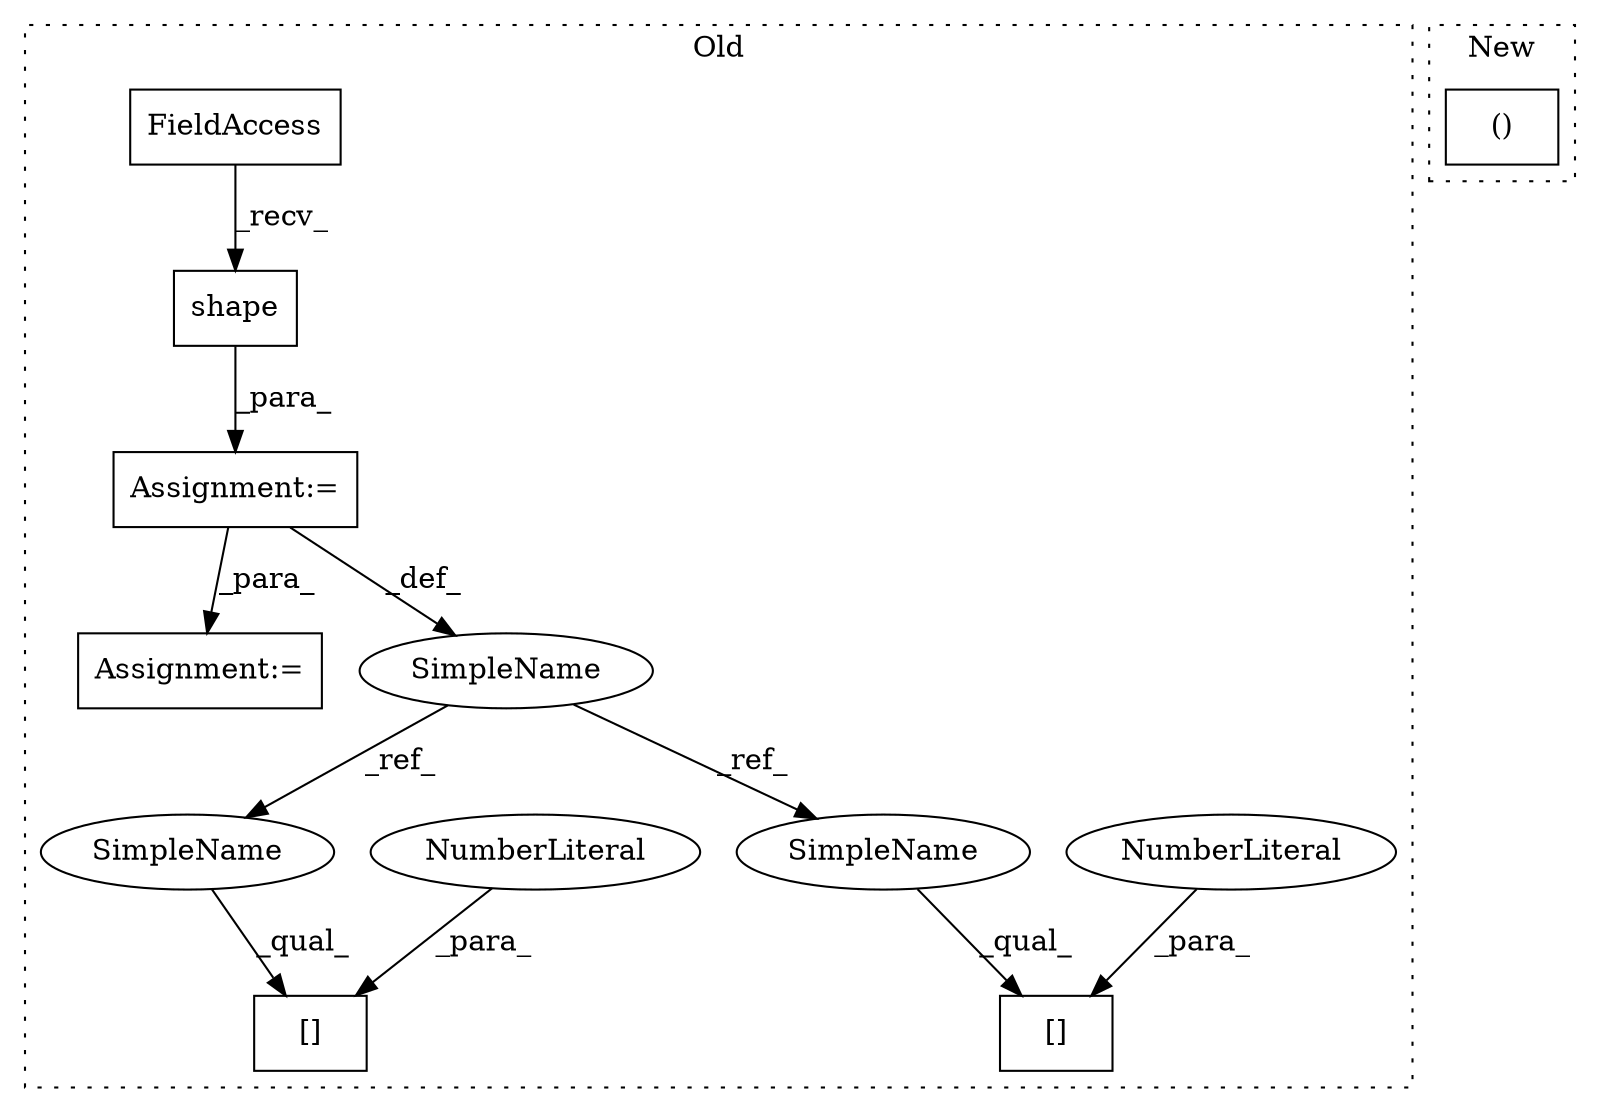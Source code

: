digraph G {
subgraph cluster0 {
1 [label="shape" a="32" s="38685,38694" l="6,1" shape="box"];
3 [label="[]" a="2" s="38708,38711" l="2,1" shape="box"];
4 [label="NumberLiteral" a="34" s="38710" l="1" shape="ellipse"];
5 [label="Assignment:=" a="7" s="38728" l="1" shape="box"];
6 [label="Assignment:=" a="7" s="38675" l="1" shape="box"];
7 [label="[]" a="2" s="38730,38733" l="2,1" shape="box"];
8 [label="SimpleName" a="42" s="38674" l="1" shape="ellipse"];
9 [label="NumberLiteral" a="34" s="38732" l="1" shape="ellipse"];
10 [label="FieldAccess" a="22" s="38676" l="8" shape="box"];
11 [label="SimpleName" a="42" s="38708" l="1" shape="ellipse"];
12 [label="SimpleName" a="42" s="38730" l="1" shape="ellipse"];
label = "Old";
style="dotted";
}
subgraph cluster1 {
2 [label="()" a="106" s="40991" l="87" shape="box"];
label = "New";
style="dotted";
}
1 -> 6 [label="_para_"];
4 -> 3 [label="_para_"];
6 -> 8 [label="_def_"];
6 -> 5 [label="_para_"];
8 -> 12 [label="_ref_"];
8 -> 11 [label="_ref_"];
9 -> 7 [label="_para_"];
10 -> 1 [label="_recv_"];
11 -> 3 [label="_qual_"];
12 -> 7 [label="_qual_"];
}